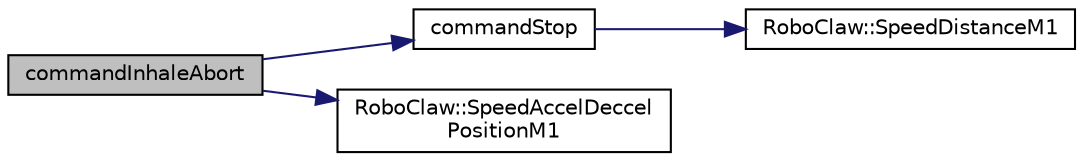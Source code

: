digraph "commandInhaleAbort"
{
 // LATEX_PDF_SIZE
  edge [fontname="Helvetica",fontsize="10",labelfontname="Helvetica",labelfontsize="10"];
  node [fontname="Helvetica",fontsize="10",shape=record];
  rankdir="LR";
  Node1 [label="commandInhaleAbort",height=0.2,width=0.4,color="black", fillcolor="grey75", style="filled", fontcolor="black",tooltip=" "];
  Node1 -> Node2 [color="midnightblue",fontsize="10",style="solid",fontname="Helvetica"];
  Node2 [label="commandStop",height=0.2,width=0.4,color="black", fillcolor="white", style="filled",URL="$_motor_8cpp.html#ab706207905c7bc0de4f097f591c65ce8",tooltip=" "];
  Node2 -> Node3 [color="midnightblue",fontsize="10",style="solid",fontname="Helvetica"];
  Node3 [label="RoboClaw::SpeedDistanceM1",height=0.2,width=0.4,color="black", fillcolor="white", style="filled",URL="$class_robo_claw.html#aa4df4efb2e1a1b599e6a88748323f2aa",tooltip=" "];
  Node1 -> Node4 [color="midnightblue",fontsize="10",style="solid",fontname="Helvetica"];
  Node4 [label="RoboClaw::SpeedAccelDeccel\lPositionM1",height=0.2,width=0.4,color="black", fillcolor="white", style="filled",URL="$class_robo_claw.html#a6d676288a7ba6e0fd698692f40fee4a6",tooltip=" "];
}
